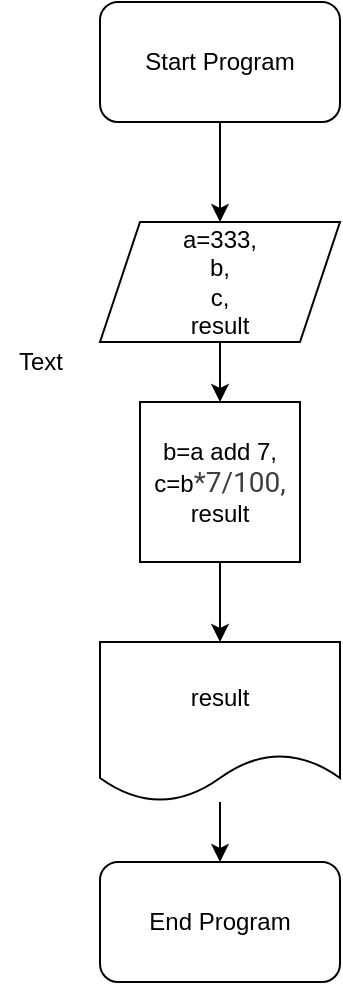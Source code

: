 <mxfile version="14.9.8" type="device"><diagram id="101LReM8UlX3FonP4_Cc" name="Page-1"><mxGraphModel dx="1062" dy="543" grid="1" gridSize="10" guides="1" tooltips="1" connect="1" arrows="1" fold="1" page="1" pageScale="1" pageWidth="827" pageHeight="1169" math="0" shadow="0"><root><mxCell id="0"/><mxCell id="1" parent="0"/><mxCell id="nT6dYZorZxEhzXj7X-UT-6" value="" style="edgeStyle=orthogonalEdgeStyle;rounded=0;orthogonalLoop=1;jettySize=auto;html=1;" edge="1" parent="1" source="nT6dYZorZxEhzXj7X-UT-1" target="nT6dYZorZxEhzXj7X-UT-3"><mxGeometry relative="1" as="geometry"/></mxCell><mxCell id="nT6dYZorZxEhzXj7X-UT-1" value="Start Program" style="rounded=1;whiteSpace=wrap;html=1;" vertex="1" parent="1"><mxGeometry x="210" y="70" width="120" height="60" as="geometry"/></mxCell><mxCell id="nT6dYZorZxEhzXj7X-UT-2" value="End Program" style="rounded=1;whiteSpace=wrap;html=1;" vertex="1" parent="1"><mxGeometry x="210" y="500" width="120" height="60" as="geometry"/></mxCell><mxCell id="nT6dYZorZxEhzXj7X-UT-8" value="" style="edgeStyle=orthogonalEdgeStyle;rounded=0;orthogonalLoop=1;jettySize=auto;html=1;" edge="1" parent="1" source="nT6dYZorZxEhzXj7X-UT-3" target="nT6dYZorZxEhzXj7X-UT-4"><mxGeometry relative="1" as="geometry"/></mxCell><mxCell id="nT6dYZorZxEhzXj7X-UT-3" value="a=333,&lt;br&gt;b,&lt;br&gt;c,&lt;br&gt;result" style="shape=parallelogram;perimeter=parallelogramPerimeter;whiteSpace=wrap;html=1;fixedSize=1;" vertex="1" parent="1"><mxGeometry x="210" y="180" width="120" height="60" as="geometry"/></mxCell><mxCell id="nT6dYZorZxEhzXj7X-UT-9" value="" style="edgeStyle=orthogonalEdgeStyle;rounded=0;orthogonalLoop=1;jettySize=auto;html=1;" edge="1" parent="1" source="nT6dYZorZxEhzXj7X-UT-4" target="nT6dYZorZxEhzXj7X-UT-5"><mxGeometry relative="1" as="geometry"/></mxCell><mxCell id="nT6dYZorZxEhzXj7X-UT-4" value="b=a add 7,&lt;br&gt;c=b&lt;span style=&quot;color: rgb(60 , 64 , 67) ; font-family: &amp;#34;roboto&amp;#34; , &amp;#34;helvetica neue&amp;#34; , &amp;#34;helvetica&amp;#34; , sans-serif ; font-size: 14px ; text-align: left ; background-color: rgb(255 , 255 , 255)&quot;&gt;*7/100,&lt;br&gt;&lt;/span&gt;result" style="whiteSpace=wrap;html=1;aspect=fixed;" vertex="1" parent="1"><mxGeometry x="230" y="270" width="80" height="80" as="geometry"/></mxCell><mxCell id="nT6dYZorZxEhzXj7X-UT-10" value="" style="edgeStyle=orthogonalEdgeStyle;rounded=0;orthogonalLoop=1;jettySize=auto;html=1;" edge="1" parent="1" source="nT6dYZorZxEhzXj7X-UT-5" target="nT6dYZorZxEhzXj7X-UT-2"><mxGeometry relative="1" as="geometry"/></mxCell><mxCell id="nT6dYZorZxEhzXj7X-UT-5" value="result" style="shape=document;whiteSpace=wrap;html=1;boundedLbl=1;" vertex="1" parent="1"><mxGeometry x="210" y="390" width="120" height="80" as="geometry"/></mxCell><mxCell id="nT6dYZorZxEhzXj7X-UT-7" value="Text" style="text;html=1;align=center;verticalAlign=middle;resizable=0;points=[];autosize=1;strokeColor=none;" vertex="1" parent="1"><mxGeometry x="160" y="240" width="40" height="20" as="geometry"/></mxCell></root></mxGraphModel></diagram></mxfile>